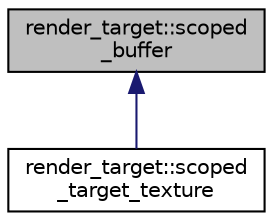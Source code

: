 digraph "render_target::scoped_buffer"
{
 // LATEX_PDF_SIZE
  edge [fontname="Helvetica",fontsize="10",labelfontname="Helvetica",labelfontsize="10"];
  node [fontname="Helvetica",fontsize="10",shape=record];
  Node1 [label="render_target::scoped\l_buffer",height=0.2,width=0.4,color="black", fillcolor="grey75", style="filled", fontcolor="black",tooltip=" "];
  Node1 -> Node2 [dir="back",color="midnightblue",fontsize="10",style="solid",fontname="Helvetica"];
  Node2 [label="render_target::scoped\l_target_texture",height=0.2,width=0.4,color="black", fillcolor="white", style="filled",URL="$classrender__target_1_1scoped__target__texture.html",tooltip=" "];
}
